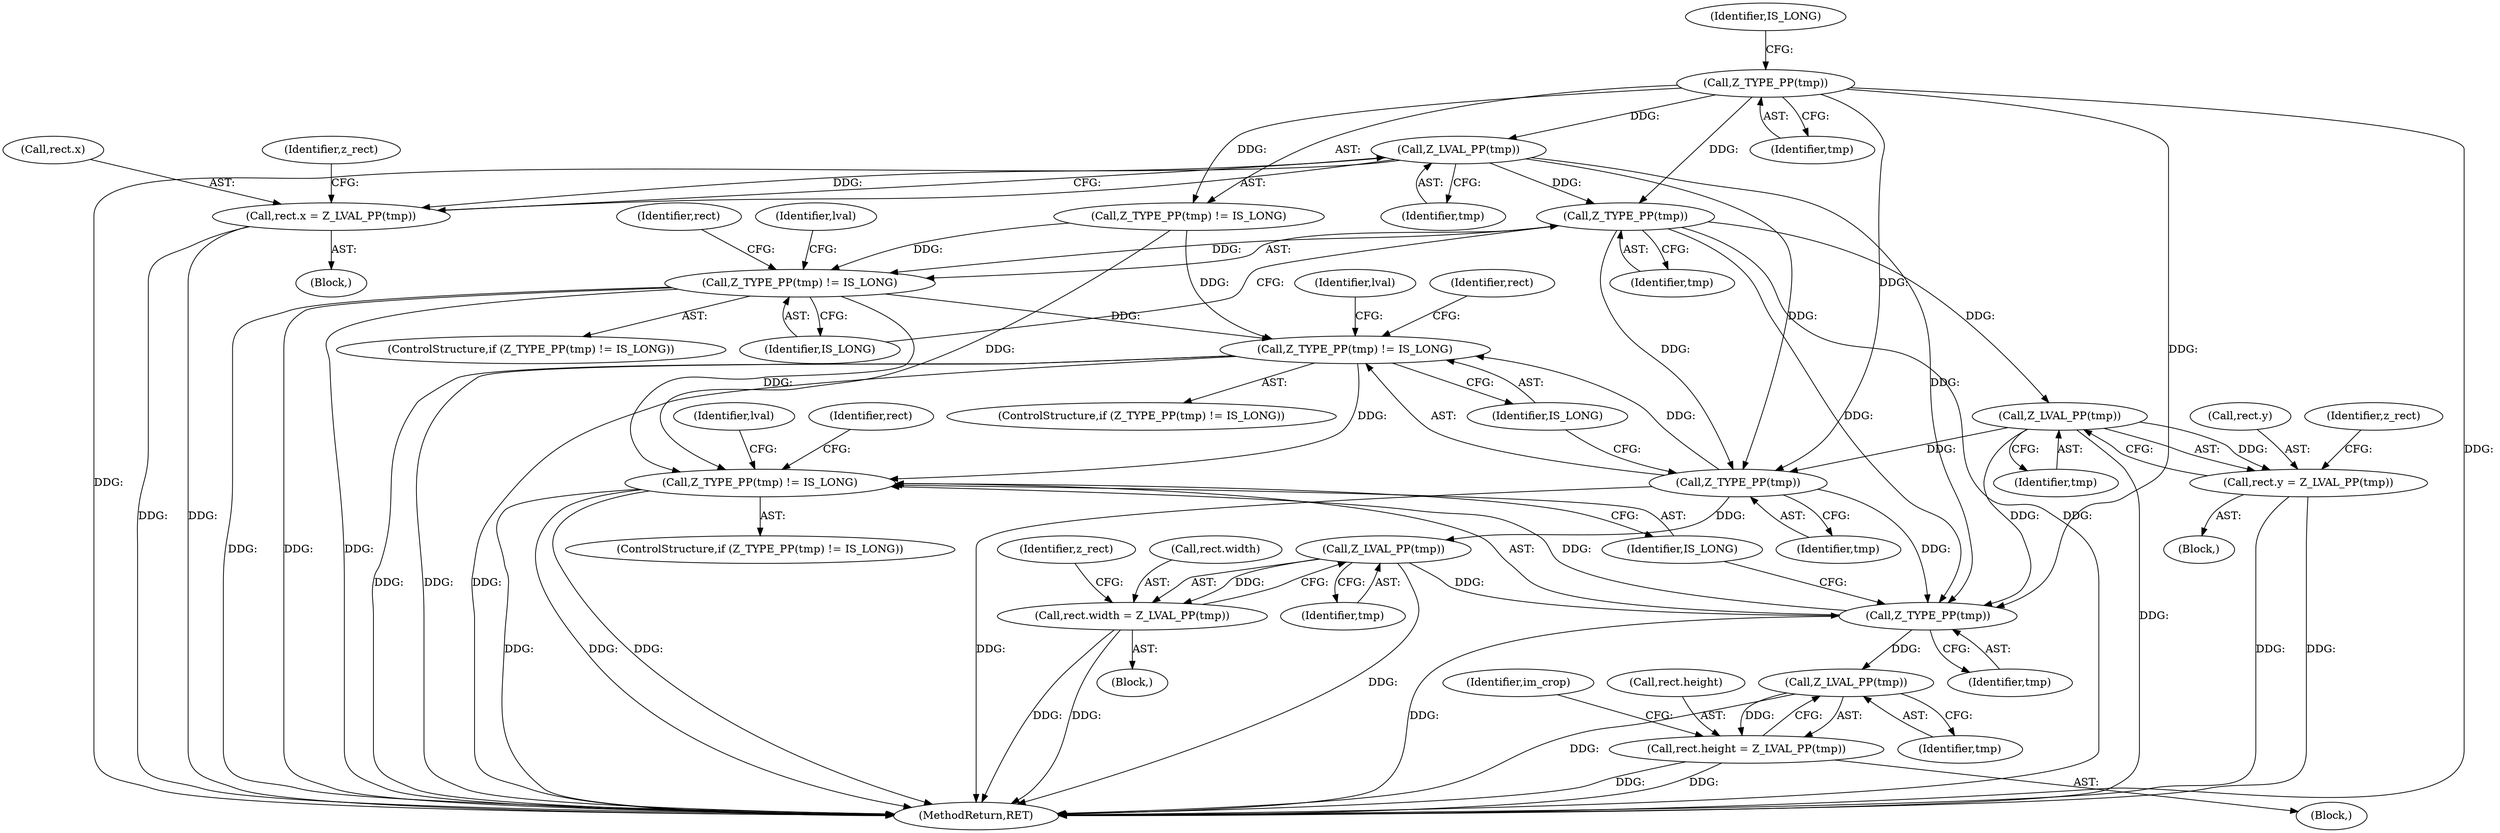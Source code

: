 digraph "0_php-src_2938329ce19cb8c4197dec146c3ec887c6f61d01_1@pointer" {
"1000164" [label="(Call,Z_LVAL_PP(tmp))"];
"1000136" [label="(Call,Z_TYPE_PP(tmp))"];
"1000160" [label="(Call,rect.x = Z_LVAL_PP(tmp))"];
"1000185" [label="(Call,Z_TYPE_PP(tmp))"];
"1000184" [label="(Call,Z_TYPE_PP(tmp) != IS_LONG)"];
"1000233" [label="(Call,Z_TYPE_PP(tmp) != IS_LONG)"];
"1000282" [label="(Call,Z_TYPE_PP(tmp) != IS_LONG)"];
"1000213" [label="(Call,Z_LVAL_PP(tmp))"];
"1000209" [label="(Call,rect.y = Z_LVAL_PP(tmp))"];
"1000234" [label="(Call,Z_TYPE_PP(tmp))"];
"1000262" [label="(Call,Z_LVAL_PP(tmp))"];
"1000258" [label="(Call,rect.width = Z_LVAL_PP(tmp))"];
"1000283" [label="(Call,Z_TYPE_PP(tmp))"];
"1000311" [label="(Call,Z_LVAL_PP(tmp))"];
"1000307" [label="(Call,rect.height = Z_LVAL_PP(tmp))"];
"1000285" [label="(Identifier,IS_LONG)"];
"1000307" [label="(Call,rect.height = Z_LVAL_PP(tmp))"];
"1000184" [label="(Call,Z_TYPE_PP(tmp) != IS_LONG)"];
"1000312" [label="(Identifier,tmp)"];
"1000283" [label="(Call,Z_TYPE_PP(tmp))"];
"1000138" [label="(Identifier,IS_LONG)"];
"1000308" [label="(Call,rect.height)"];
"1000235" [label="(Identifier,tmp)"];
"1000232" [label="(ControlStructure,if (Z_TYPE_PP(tmp) != IS_LONG))"];
"1000136" [label="(Call,Z_TYPE_PP(tmp))"];
"1000240" [label="(Identifier,lval)"];
"1000236" [label="(Identifier,IS_LONG)"];
"1000213" [label="(Call,Z_LVAL_PP(tmp))"];
"1000258" [label="(Call,rect.width = Z_LVAL_PP(tmp))"];
"1000284" [label="(Identifier,tmp)"];
"1000311" [label="(Call,Z_LVAL_PP(tmp))"];
"1000135" [label="(Call,Z_TYPE_PP(tmp) != IS_LONG)"];
"1000191" [label="(Identifier,lval)"];
"1000173" [label="(Identifier,z_rect)"];
"1000260" [label="(Identifier,rect)"];
"1000186" [label="(Identifier,tmp)"];
"1000208" [label="(Block,)"];
"1000137" [label="(Identifier,tmp)"];
"1000262" [label="(Call,Z_LVAL_PP(tmp))"];
"1000187" [label="(Identifier,IS_LONG)"];
"1000257" [label="(Block,)"];
"1000211" [label="(Identifier,rect)"];
"1000281" [label="(ControlStructure,if (Z_TYPE_PP(tmp) != IS_LONG))"];
"1000263" [label="(Identifier,tmp)"];
"1000306" [label="(Block,)"];
"1000159" [label="(Block,)"];
"1000282" [label="(Call,Z_TYPE_PP(tmp) != IS_LONG)"];
"1000165" [label="(Identifier,tmp)"];
"1000222" [label="(Identifier,z_rect)"];
"1000259" [label="(Call,rect.width)"];
"1000161" [label="(Call,rect.x)"];
"1000183" [label="(ControlStructure,if (Z_TYPE_PP(tmp) != IS_LONG))"];
"1000210" [label="(Call,rect.y)"];
"1000334" [label="(MethodReturn,RET)"];
"1000289" [label="(Identifier,lval)"];
"1000317" [label="(Identifier,im_crop)"];
"1000185" [label="(Call,Z_TYPE_PP(tmp))"];
"1000214" [label="(Identifier,tmp)"];
"1000271" [label="(Identifier,z_rect)"];
"1000234" [label="(Call,Z_TYPE_PP(tmp))"];
"1000233" [label="(Call,Z_TYPE_PP(tmp) != IS_LONG)"];
"1000209" [label="(Call,rect.y = Z_LVAL_PP(tmp))"];
"1000164" [label="(Call,Z_LVAL_PP(tmp))"];
"1000160" [label="(Call,rect.x = Z_LVAL_PP(tmp))"];
"1000309" [label="(Identifier,rect)"];
"1000164" -> "1000160"  [label="AST: "];
"1000164" -> "1000165"  [label="CFG: "];
"1000165" -> "1000164"  [label="AST: "];
"1000160" -> "1000164"  [label="CFG: "];
"1000164" -> "1000334"  [label="DDG: "];
"1000164" -> "1000160"  [label="DDG: "];
"1000136" -> "1000164"  [label="DDG: "];
"1000164" -> "1000185"  [label="DDG: "];
"1000164" -> "1000234"  [label="DDG: "];
"1000164" -> "1000283"  [label="DDG: "];
"1000136" -> "1000135"  [label="AST: "];
"1000136" -> "1000137"  [label="CFG: "];
"1000137" -> "1000136"  [label="AST: "];
"1000138" -> "1000136"  [label="CFG: "];
"1000136" -> "1000334"  [label="DDG: "];
"1000136" -> "1000135"  [label="DDG: "];
"1000136" -> "1000185"  [label="DDG: "];
"1000136" -> "1000234"  [label="DDG: "];
"1000136" -> "1000283"  [label="DDG: "];
"1000160" -> "1000159"  [label="AST: "];
"1000161" -> "1000160"  [label="AST: "];
"1000173" -> "1000160"  [label="CFG: "];
"1000160" -> "1000334"  [label="DDG: "];
"1000160" -> "1000334"  [label="DDG: "];
"1000185" -> "1000184"  [label="AST: "];
"1000185" -> "1000186"  [label="CFG: "];
"1000186" -> "1000185"  [label="AST: "];
"1000187" -> "1000185"  [label="CFG: "];
"1000185" -> "1000334"  [label="DDG: "];
"1000185" -> "1000184"  [label="DDG: "];
"1000185" -> "1000213"  [label="DDG: "];
"1000185" -> "1000234"  [label="DDG: "];
"1000185" -> "1000283"  [label="DDG: "];
"1000184" -> "1000183"  [label="AST: "];
"1000184" -> "1000187"  [label="CFG: "];
"1000187" -> "1000184"  [label="AST: "];
"1000191" -> "1000184"  [label="CFG: "];
"1000211" -> "1000184"  [label="CFG: "];
"1000184" -> "1000334"  [label="DDG: "];
"1000184" -> "1000334"  [label="DDG: "];
"1000184" -> "1000334"  [label="DDG: "];
"1000135" -> "1000184"  [label="DDG: "];
"1000184" -> "1000233"  [label="DDG: "];
"1000184" -> "1000282"  [label="DDG: "];
"1000233" -> "1000232"  [label="AST: "];
"1000233" -> "1000236"  [label="CFG: "];
"1000234" -> "1000233"  [label="AST: "];
"1000236" -> "1000233"  [label="AST: "];
"1000240" -> "1000233"  [label="CFG: "];
"1000260" -> "1000233"  [label="CFG: "];
"1000233" -> "1000334"  [label="DDG: "];
"1000233" -> "1000334"  [label="DDG: "];
"1000233" -> "1000334"  [label="DDG: "];
"1000234" -> "1000233"  [label="DDG: "];
"1000135" -> "1000233"  [label="DDG: "];
"1000233" -> "1000282"  [label="DDG: "];
"1000282" -> "1000281"  [label="AST: "];
"1000282" -> "1000285"  [label="CFG: "];
"1000283" -> "1000282"  [label="AST: "];
"1000285" -> "1000282"  [label="AST: "];
"1000289" -> "1000282"  [label="CFG: "];
"1000309" -> "1000282"  [label="CFG: "];
"1000282" -> "1000334"  [label="DDG: "];
"1000282" -> "1000334"  [label="DDG: "];
"1000282" -> "1000334"  [label="DDG: "];
"1000283" -> "1000282"  [label="DDG: "];
"1000135" -> "1000282"  [label="DDG: "];
"1000213" -> "1000209"  [label="AST: "];
"1000213" -> "1000214"  [label="CFG: "];
"1000214" -> "1000213"  [label="AST: "];
"1000209" -> "1000213"  [label="CFG: "];
"1000213" -> "1000334"  [label="DDG: "];
"1000213" -> "1000209"  [label="DDG: "];
"1000213" -> "1000234"  [label="DDG: "];
"1000213" -> "1000283"  [label="DDG: "];
"1000209" -> "1000208"  [label="AST: "];
"1000210" -> "1000209"  [label="AST: "];
"1000222" -> "1000209"  [label="CFG: "];
"1000209" -> "1000334"  [label="DDG: "];
"1000209" -> "1000334"  [label="DDG: "];
"1000234" -> "1000235"  [label="CFG: "];
"1000235" -> "1000234"  [label="AST: "];
"1000236" -> "1000234"  [label="CFG: "];
"1000234" -> "1000334"  [label="DDG: "];
"1000234" -> "1000262"  [label="DDG: "];
"1000234" -> "1000283"  [label="DDG: "];
"1000262" -> "1000258"  [label="AST: "];
"1000262" -> "1000263"  [label="CFG: "];
"1000263" -> "1000262"  [label="AST: "];
"1000258" -> "1000262"  [label="CFG: "];
"1000262" -> "1000334"  [label="DDG: "];
"1000262" -> "1000258"  [label="DDG: "];
"1000262" -> "1000283"  [label="DDG: "];
"1000258" -> "1000257"  [label="AST: "];
"1000259" -> "1000258"  [label="AST: "];
"1000271" -> "1000258"  [label="CFG: "];
"1000258" -> "1000334"  [label="DDG: "];
"1000258" -> "1000334"  [label="DDG: "];
"1000283" -> "1000284"  [label="CFG: "];
"1000284" -> "1000283"  [label="AST: "];
"1000285" -> "1000283"  [label="CFG: "];
"1000283" -> "1000334"  [label="DDG: "];
"1000283" -> "1000311"  [label="DDG: "];
"1000311" -> "1000307"  [label="AST: "];
"1000311" -> "1000312"  [label="CFG: "];
"1000312" -> "1000311"  [label="AST: "];
"1000307" -> "1000311"  [label="CFG: "];
"1000311" -> "1000334"  [label="DDG: "];
"1000311" -> "1000307"  [label="DDG: "];
"1000307" -> "1000306"  [label="AST: "];
"1000308" -> "1000307"  [label="AST: "];
"1000317" -> "1000307"  [label="CFG: "];
"1000307" -> "1000334"  [label="DDG: "];
"1000307" -> "1000334"  [label="DDG: "];
}
